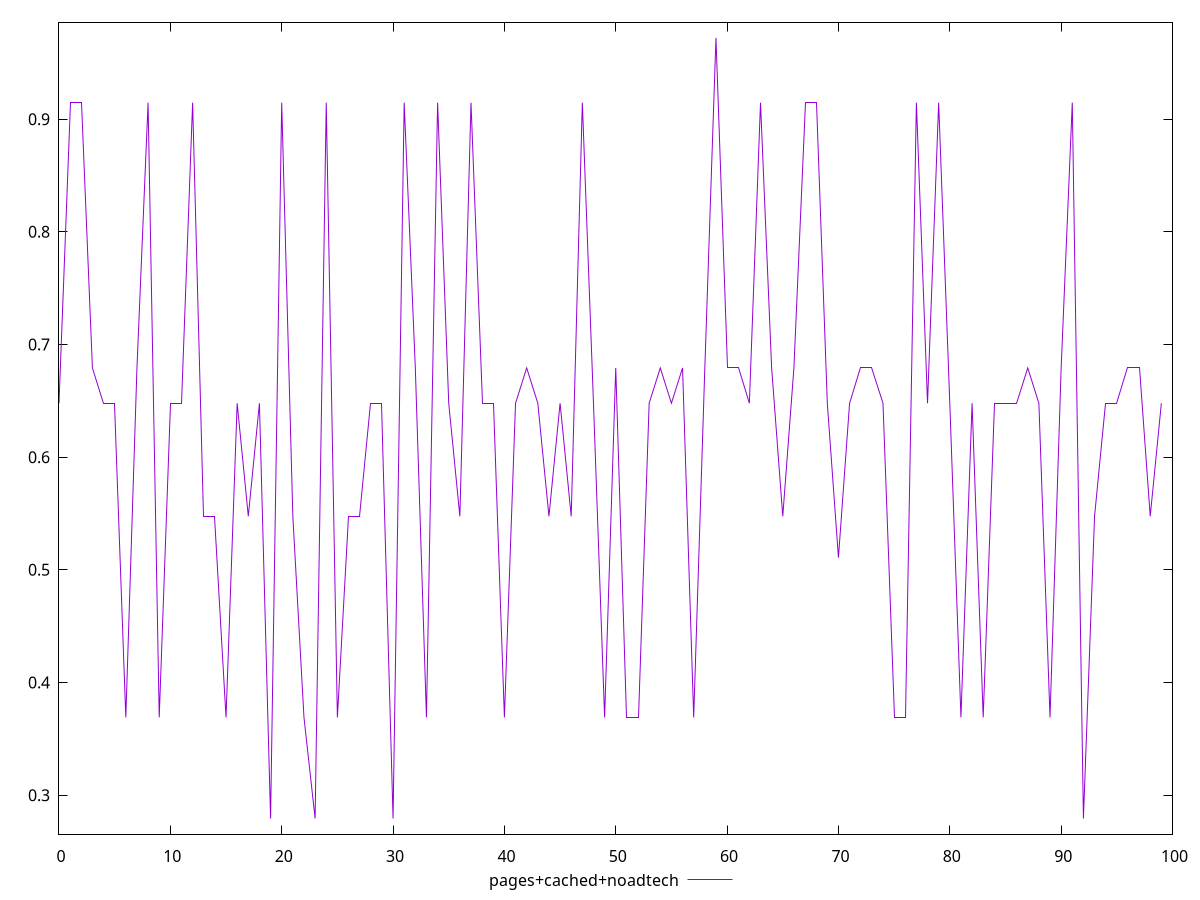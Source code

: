 $_pagesCachedNoadtech <<EOF
0.6478936866255779
0.9146517814122077
0.9146517814122077
0.6792219852973744
0.6478936866255779
0.6478936866255779
0.3690659991228524
0.6792219852973744
0.9146517814122077
0.3690659991228524
0.6478936866255779
0.6478936866255779
0.9146517814122077
0.5475454610271884
0.5475454610271884
0.3690659991228524
0.6478936866255779
0.5475454610271884
0.6478936866255779
0.27931295209719315
0.9146517814122077
0.5475454610271884
0.3690659991228524
0.27931295209719315
0.9146517814122077
0.3690659991228524
0.5475454610271884
0.5475454610271884
0.6478936866255779
0.6478936866255779
0.27931295209719315
0.9146517814122077
0.6792219852973744
0.3690659991228524
0.9146517814122077
0.6478936866255779
0.5475454610271884
0.9146517814122077
0.6478936866255779
0.6478936866255779
0.3690659991228524
0.6478936866255779
0.6792219852973744
0.6478936866255779
0.5475454610271884
0.6478936866255779
0.5475454610271884
0.9146517814122077
0.6478936866255779
0.3690659991228524
0.6792219852973744
0.3690659991228524
0.3690659991228524
0.6478936866255779
0.6792219852973744
0.6478936866255779
0.6792219852973744
0.3690659991228524
0.6792219852973744
0.9721147685558164
0.6792219852973744
0.6792219852973744
0.6478936866255779
0.9146517814122077
0.6792219852973744
0.5475454610271884
0.6792219852973744
0.9146517814122077
0.9146517814122077
0.6478936866255779
0.510896870453301
0.6478936866255779
0.6792219852973744
0.6792219852973744
0.6478936866255779
0.3690659991228524
0.3690659991228524
0.9146517814122077
0.6478936866255779
0.9146517814122077
0.6478936866255779
0.3690659991228524
0.6478936866255779
0.3690659991228524
0.6478936866255779
0.6478936866255779
0.6478936866255779
0.6792219852973744
0.6478936866255779
0.3690659991228524
0.6792219852973744
0.9146517814122077
0.27931295209719315
0.5475454610271884
0.6478936866255779
0.6478936866255779
0.6792219852973744
0.6792219852973744
0.5475454610271884
0.6478936866255779
EOF
set key outside below
set terminal pngcairo
set output "report_00006_2020-11-02T20-21-41.718Z/cumulative-layout-shift/pages+cached+noadtech//score.png"
set yrange [0.26545691576802066:0.9859708048849888]
plot $_pagesCachedNoadtech title "pages+cached+noadtech" with line ,